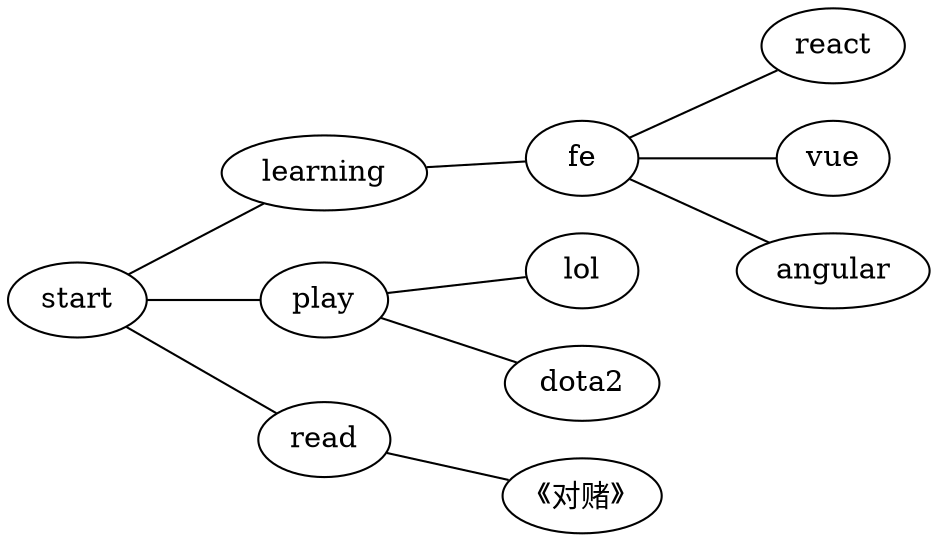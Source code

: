 // 无向图使用graph
graph helloWorld {
    // 表示横向绘制
    rankdir=LR;

    // -- 表示无向图
    // {} 表示组
    start -- {learning, play, read};

    learning -- {fe};

    fe -- {react, vue, angular};

    play -- {lol, dota2};

    read -- 《对赌》;

}
